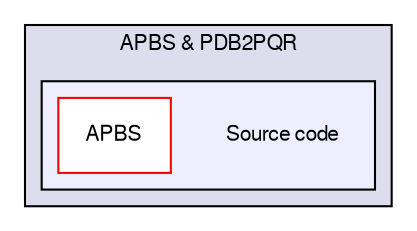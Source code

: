 digraph "C:/Users/bake113/Documents/Projects/APBS & PDB2PQR/Source code/" {
  compound=true
  node [ fontsize="10", fontname="FreeSans"];
  edge [ labelfontsize="10", labelfontname="FreeSans"];
  subgraph clusterdir_0bdbe8811c884401e1f6afada08bb844 {
    graph [ bgcolor="#ddddee", pencolor="black", label="APBS & PDB2PQR" fontname="FreeSans", fontsize="10", URL="dir_0bdbe8811c884401e1f6afada08bb844.html"]
  subgraph clusterdir_b2179800e0719d0d7216c11cc0aebb41 {
    graph [ bgcolor="#eeeeff", pencolor="black", label="" URL="dir_b2179800e0719d0d7216c11cc0aebb41.html"];
    dir_b2179800e0719d0d7216c11cc0aebb41 [shape=plaintext label="Source code"];
    dir_c09e22ff086aa14f051e2a8395252620 [shape=box label="APBS" color="red" fillcolor="white" style="filled" URL="dir_c09e22ff086aa14f051e2a8395252620.html"];
  }
  }
}
